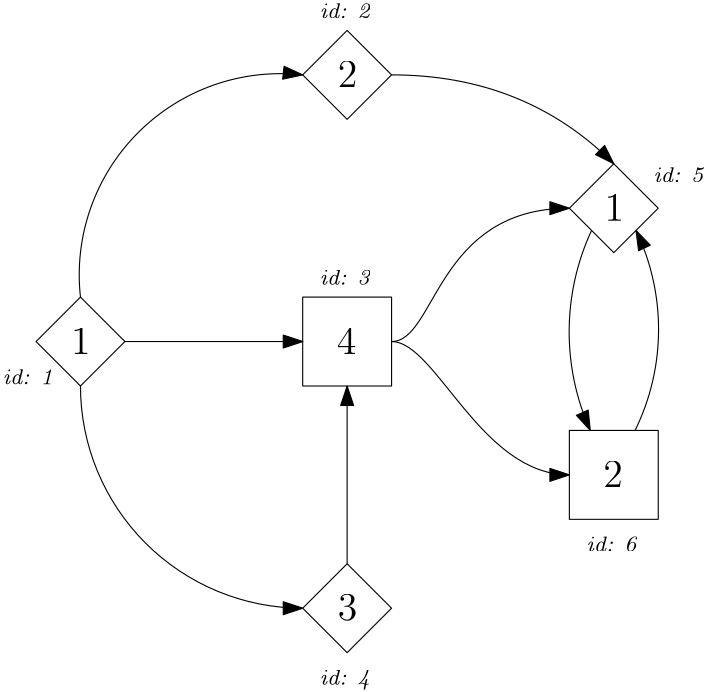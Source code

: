 <?xml version="1.0"?>
<!DOCTYPE ipe SYSTEM "ipe.dtd">
<ipe version="70206" creator="Ipe 7.2.6">
<info created="D:20170327205754" modified="D:20170327210414"/>
<ipestyle name="basic">
<symbol name="arrow/arc(spx)">
<path stroke="sym-stroke" fill="sym-stroke" pen="sym-pen">
0 0 m
-1 0.333 l
-1 -0.333 l
h
</path>
</symbol>
<symbol name="arrow/farc(spx)">
<path stroke="sym-stroke" fill="white" pen="sym-pen">
0 0 m
-1 0.333 l
-1 -0.333 l
h
</path>
</symbol>
<symbol name="arrow/ptarc(spx)">
<path stroke="sym-stroke" fill="sym-stroke" pen="sym-pen">
0 0 m
-1 0.333 l
-0.8 0 l
-1 -0.333 l
h
</path>
</symbol>
<symbol name="arrow/fptarc(spx)">
<path stroke="sym-stroke" fill="white" pen="sym-pen">
0 0 m
-1 0.333 l
-0.8 0 l
-1 -0.333 l
h
</path>
</symbol>
<symbol name="mark/circle(sx)" transformations="translations">
<path fill="sym-stroke">
0.6 0 0 0.6 0 0 e
0.4 0 0 0.4 0 0 e
</path>
</symbol>
<symbol name="mark/disk(sx)" transformations="translations">
<path fill="sym-stroke">
0.6 0 0 0.6 0 0 e
</path>
</symbol>
<symbol name="mark/fdisk(sfx)" transformations="translations">
<group>
<path fill="sym-fill">
0.5 0 0 0.5 0 0 e
</path>
<path fill="sym-stroke" fillrule="eofill">
0.6 0 0 0.6 0 0 e
0.4 0 0 0.4 0 0 e
</path>
</group>
</symbol>
<symbol name="mark/box(sx)" transformations="translations">
<path fill="sym-stroke" fillrule="eofill">
-0.6 -0.6 m
0.6 -0.6 l
0.6 0.6 l
-0.6 0.6 l
h
-0.4 -0.4 m
0.4 -0.4 l
0.4 0.4 l
-0.4 0.4 l
h
</path>
</symbol>
<symbol name="mark/square(sx)" transformations="translations">
<path fill="sym-stroke">
-0.6 -0.6 m
0.6 -0.6 l
0.6 0.6 l
-0.6 0.6 l
h
</path>
</symbol>
<symbol name="mark/fsquare(sfx)" transformations="translations">
<group>
<path fill="sym-fill">
-0.5 -0.5 m
0.5 -0.5 l
0.5 0.5 l
-0.5 0.5 l
h
</path>
<path fill="sym-stroke" fillrule="eofill">
-0.6 -0.6 m
0.6 -0.6 l
0.6 0.6 l
-0.6 0.6 l
h
-0.4 -0.4 m
0.4 -0.4 l
0.4 0.4 l
-0.4 0.4 l
h
</path>
</group>
</symbol>
<symbol name="mark/cross(sx)" transformations="translations">
<group>
<path fill="sym-stroke">
-0.43 -0.57 m
0.57 0.43 l
0.43 0.57 l
-0.57 -0.43 l
h
</path>
<path fill="sym-stroke">
-0.43 0.57 m
0.57 -0.43 l
0.43 -0.57 l
-0.57 0.43 l
h
</path>
</group>
</symbol>
<symbol name="arrow/fnormal(spx)">
<path stroke="sym-stroke" fill="white" pen="sym-pen">
0 0 m
-1 0.333 l
-1 -0.333 l
h
</path>
</symbol>
<symbol name="arrow/pointed(spx)">
<path stroke="sym-stroke" fill="sym-stroke" pen="sym-pen">
0 0 m
-1 0.333 l
-0.8 0 l
-1 -0.333 l
h
</path>
</symbol>
<symbol name="arrow/fpointed(spx)">
<path stroke="sym-stroke" fill="white" pen="sym-pen">
0 0 m
-1 0.333 l
-0.8 0 l
-1 -0.333 l
h
</path>
</symbol>
<symbol name="arrow/linear(spx)">
<path stroke="sym-stroke" pen="sym-pen">
-1 0.333 m
0 0 l
-1 -0.333 l
</path>
</symbol>
<symbol name="arrow/fdouble(spx)">
<path stroke="sym-stroke" fill="white" pen="sym-pen">
0 0 m
-1 0.333 l
-1 -0.333 l
h
-1 0 m
-2 0.333 l
-2 -0.333 l
h
</path>
</symbol>
<symbol name="arrow/double(spx)">
<path stroke="sym-stroke" fill="sym-stroke" pen="sym-pen">
0 0 m
-1 0.333 l
-1 -0.333 l
h
-1 0 m
-2 0.333 l
-2 -0.333 l
h
</path>
</symbol>
<pen name="heavier" value="0.8"/>
<pen name="fat" value="1.2"/>
<pen name="ultrafat" value="2"/>
<symbolsize name="large" value="5"/>
<symbolsize name="small" value="2"/>
<symbolsize name="tiny" value="1.1"/>
<arrowsize name="large" value="10"/>
<arrowsize name="small" value="5"/>
<arrowsize name="tiny" value="3"/>
<color name="red" value="1 0 0"/>
<color name="green" value="0 1 0"/>
<color name="blue" value="0 0 1"/>
<color name="yellow" value="1 1 0"/>
<color name="orange" value="1 0.647 0"/>
<color name="gold" value="1 0.843 0"/>
<color name="purple" value="0.627 0.125 0.941"/>
<color name="gray" value="0.745"/>
<color name="brown" value="0.647 0.165 0.165"/>
<color name="navy" value="0 0 0.502"/>
<color name="pink" value="1 0.753 0.796"/>
<color name="seagreen" value="0.18 0.545 0.341"/>
<color name="turquoise" value="0.251 0.878 0.816"/>
<color name="violet" value="0.933 0.51 0.933"/>
<color name="darkblue" value="0 0 0.545"/>
<color name="darkcyan" value="0 0.545 0.545"/>
<color name="darkgray" value="0.663"/>
<color name="darkgreen" value="0 0.392 0"/>
<color name="darkmagenta" value="0.545 0 0.545"/>
<color name="darkorange" value="1 0.549 0"/>
<color name="darkred" value="0.545 0 0"/>
<color name="lightblue" value="0.678 0.847 0.902"/>
<color name="lightcyan" value="0.878 1 1"/>
<color name="lightgray" value="0.827"/>
<color name="lightgreen" value="0.565 0.933 0.565"/>
<color name="lightyellow" value="1 1 0.878"/>
<dashstyle name="dashed" value="[4] 0"/>
<dashstyle name="dotted" value="[1 3] 0"/>
<dashstyle name="dash dotted" value="[4 2 1 2] 0"/>
<dashstyle name="dash dot dotted" value="[4 2 1 2 1 2] 0"/>
<textsize name="large" value="\large"/>
<textsize name="Large" value="\Large"/>
<textsize name="LARGE" value="\LARGE"/>
<textsize name="huge" value="\huge"/>
<textsize name="Huge" value="\Huge"/>
<textsize name="small" value="\small"/>
<textsize name="footnote" value="\footnotesize"/>
<textsize name="tiny" value="\tiny"/>
<textstyle name="center" begin="\begin{center}" end="\end{center}"/>
<textstyle name="itemize" begin="\begin{itemize}" end="\end{itemize}"/>
<textstyle name="item" begin="\begin{itemize}\item{}" end="\end{itemize}"/>
<gridsize name="4 pts" value="4"/>
<gridsize name="8 pts (~3 mm)" value="8"/>
<gridsize name="16 pts (~6 mm)" value="16"/>
<gridsize name="32 pts (~12 mm)" value="32"/>
<gridsize name="10 pts (~3.5 mm)" value="10"/>
<gridsize name="20 pts (~7 mm)" value="20"/>
<gridsize name="14 pts (~5 mm)" value="14"/>
<gridsize name="28 pts (~10 mm)" value="28"/>
<gridsize name="56 pts (~20 mm)" value="56"/>
<anglesize name="90 deg" value="90"/>
<anglesize name="60 deg" value="60"/>
<anglesize name="45 deg" value="45"/>
<anglesize name="30 deg" value="30"/>
<anglesize name="22.5 deg" value="22.5"/>
<opacity name="10%" value="0.1"/>
<opacity name="30%" value="0.3"/>
<opacity name="50%" value="0.5"/>
<opacity name="75%" value="0.75"/>
<tiling name="falling" angle="-60" step="4" width="1"/>
<tiling name="rising" angle="30" step="4" width="1"/>
</ipestyle>
<page>
<layer name="alpha"/>
<view layers="alpha" active="alpha"/>
<path layer="alpha" matrix="1 0 0 1 240 -128" stroke="black">
64 768 m
64 736 l
96 736 l
96 768 l
h
</path>
<text matrix="1 0 0 1 242.51 -132.303" transformations="translations" pos="73.7103 751.821" stroke="black" type="label" width="7.024" height="9.245" depth="0" valign="baseline" size="Large" style="math">2</text>
<text matrix="1 0 0 1 246.172 -187.579" transformations="translations" pos="64 784" stroke="black" type="label" width="17.927" height="5.535" depth="0" valign="baseline" size="footnote">\it id: 6</text>
<path matrix="1 0 0 1 112 -32" stroke="black">
208 768 m
192 752 l
208 736 l
224 752 l
h
</path>
<text matrix="1 0 0 1 242.897 -36.303" transformations="translations" pos="73.7103 751.821" stroke="black" type="label" width="7.024" height="9.245" depth="0" valign="baseline" size="Large" style="math">1</text>
<text matrix="1 0 0 1 270.283 -54.6498" transformations="translations" pos="64 784" stroke="black" type="label" width="17.927" height="5.535" depth="0" valign="baseline" size="footnote">\it id: 5</text>
<path matrix="1 0 0 1 -80 -80" stroke="black">
208 768 m
192 752 l
208 736 l
224 752 l
h
</path>
<text matrix="1 0 0 1 50.897 -84.303" transformations="translations" pos="73.7103 751.821" stroke="black" type="label" width="7.024" height="9.245" depth="0" valign="baseline" size="Large" style="math">1</text>
<text matrix="1 0 0 1 36.032 -127.391" transformations="translations" pos="64 784" stroke="black" type="label" width="17.927" height="5.535" depth="0" valign="baseline" size="footnote">\it id: 1</text>
<path matrix="1 0 0 1 16 16" stroke="black">
208 768 m
192 752 l
208 736 l
224 752 l
h
</path>
<text matrix="1 0 0 1 146.897 11.697" transformations="translations" pos="73.7103 751.821" stroke="black" type="label" width="7.024" height="9.245" depth="0" valign="baseline" size="Large" style="math">2</text>
<path matrix="1 0 0 1 16 -176" stroke="black">
208 768 m
192 752 l
208 736 l
224 752 l
h
</path>
<text matrix="1 0 0 1 146.897 -180.303" transformations="translations" pos="73.7103 751.821" stroke="black" type="label" width="7.024" height="9.245" depth="0" valign="baseline" size="Large" style="math">3</text>
<path matrix="1 0 0 1 144 -80" stroke="black">
64 768 m
64 736 l
96 736 l
96 768 l
h
</path>
<text matrix="1 0 0 1 146.51 -84.303" transformations="translations" pos="73.7103 751.821" stroke="black" type="label" width="7.024" height="9.245" depth="0" valign="baseline" size="Large" style="math">4</text>
<text matrix="1 0 0 1 150.172 -91.5789" transformations="translations" pos="64 784" stroke="black" type="label" width="17.927" height="5.535" depth="0" valign="baseline" size="footnote">\it id: 3</text>
<text matrix="1 0 0 1 150.172 4.4211" transformations="translations" pos="64 784" stroke="black" type="label" width="17.927" height="5.535" depth="0" valign="baseline" size="footnote">\it id: 2</text>
<text matrix="1 0 0 1 150.172 -235.579" transformations="translations" pos="64 784" stroke="black" type="label" width="17.927" height="5.535" depth="1.55" valign="baseline" size="footnote">\it id: 4</text>
<path stroke="black" arrow="normal/normal">
128 656 m
80 0 0 80 208 656 208 576 a
</path>
<path stroke="black" arrow="normal/normal">
144 672 m
208 672 l
</path>
<path stroke="black" arrow="normal/normal">
224 592 m
224 656 l
</path>
<path matrix="1 0 0 1 0 48" stroke="black" arrow="normal/normal">
312 664 m
86.653 0 0 86.653 390.583 627.483 311.528 592 a
</path>
<path matrix="1 0 0 1 0 48" stroke="black" arrow="normal/normal">
327.66 592 m
82.3679 0 0 82.3679 253.747 628.349 328 664 a
</path>
<path stroke="black" arrow="normal/normal">
128 688 m
72.4431 0 0 -72.4431 200 696 208 768 a
</path>
<path stroke="black" arrow="normal/normal">
240 672 m
256 672
256 720
304 720 c
</path>
<path stroke="black" rarrow="normal/normal">
304 624 m
272 624
256 672
240 672 c
</path>
<path stroke="black" arrow="normal/normal">
240 768 m
288 768
320 736 c
</path>
</page>
</ipe>
